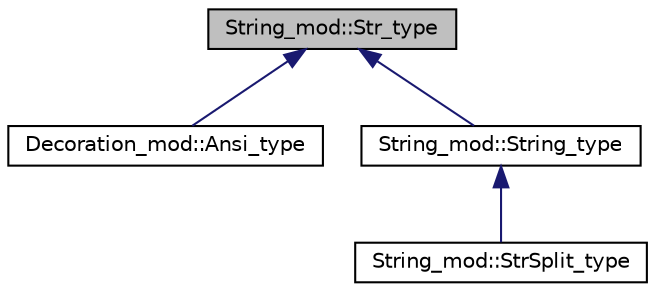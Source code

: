 digraph "String_mod::Str_type"
{
 // LATEX_PDF_SIZE
  edge [fontname="Helvetica",fontsize="10",labelfontname="Helvetica",labelfontsize="10"];
  node [fontname="Helvetica",fontsize="10",shape=record];
  Node1 [label="String_mod::Str_type",height=0.2,width=0.4,color="black", fillcolor="grey75", style="filled", fontcolor="black",tooltip="The primitive type to contain an allocatable character type as a single string."];
  Node1 -> Node2 [dir="back",color="midnightblue",fontsize="10",style="solid",fontname="Helvetica"];
  Node2 [label="Decoration_mod::Ansi_type",height=0.2,width=0.4,color="black", fillcolor="white", style="filled",URL="$structDecoration__mod_1_1Ansi__type.html",tooltip=" "];
  Node1 -> Node3 [dir="back",color="midnightblue",fontsize="10",style="solid",fontname="Helvetica"];
  Node3 [label="String_mod::String_type",height=0.2,width=0.4,color="black", fillcolor="white", style="filled",URL="$structString__mod_1_1String__type.html",tooltip="The String_type class for manipulating strings."];
  Node3 -> Node4 [dir="back",color="midnightblue",fontsize="10",style="solid",fontname="Helvetica"];
  Node4 [label="String_mod::StrSplit_type",height=0.2,width=0.4,color="black", fillcolor="white", style="filled",URL="$structString__mod_1_1StrSplit__type.html",tooltip="The StrSplit_type class with a container component for string parts."];
}

